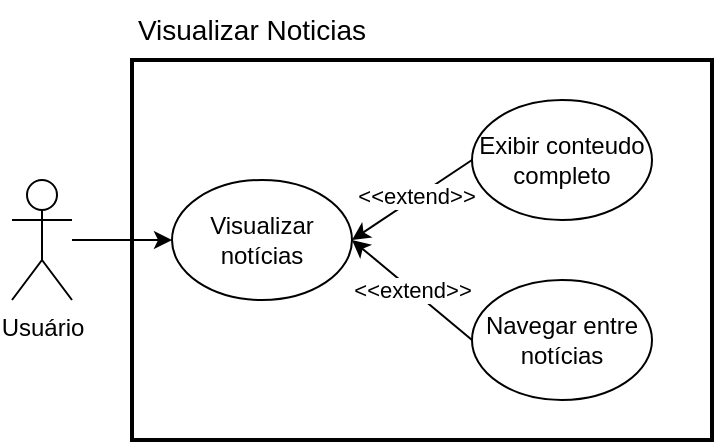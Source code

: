 <mxfile version="25.0.3">
  <diagram name="Página-1" id="1cbsp847_dYvQ5A0gbAo">
    <mxGraphModel dx="880" dy="468" grid="1" gridSize="10" guides="1" tooltips="1" connect="1" arrows="1" fold="1" page="1" pageScale="1" pageWidth="827" pageHeight="1169" math="0" shadow="0">
      <root>
        <mxCell id="0" />
        <mxCell id="1" parent="0" />
        <mxCell id="x0wBZL2Fk6DeMSG35ydD-13" style="edgeStyle=orthogonalEdgeStyle;rounded=0;orthogonalLoop=1;jettySize=auto;html=1;entryX=0;entryY=0.5;entryDx=0;entryDy=0;" parent="1" source="x0wBZL2Fk6DeMSG35ydD-1" target="x0wBZL2Fk6DeMSG35ydD-2" edge="1">
          <mxGeometry relative="1" as="geometry" />
        </mxCell>
        <mxCell id="x0wBZL2Fk6DeMSG35ydD-1" value="Usuário" style="shape=umlActor;verticalLabelPosition=bottom;verticalAlign=top;html=1;outlineConnect=0;" parent="1" vertex="1">
          <mxGeometry x="40" y="680" width="30" height="60" as="geometry" />
        </mxCell>
        <mxCell id="x0wBZL2Fk6DeMSG35ydD-2" value="Visualizar notícias" style="ellipse;whiteSpace=wrap;html=1;" parent="1" vertex="1">
          <mxGeometry x="120" y="680" width="90" height="60" as="geometry" />
        </mxCell>
        <mxCell id="x0wBZL2Fk6DeMSG35ydD-9" style="rounded=0;orthogonalLoop=1;jettySize=auto;html=1;exitX=0;exitY=0.5;exitDx=0;exitDy=0;entryX=1;entryY=0.5;entryDx=0;entryDy=0;" parent="1" source="x0wBZL2Fk6DeMSG35ydD-3" target="x0wBZL2Fk6DeMSG35ydD-2" edge="1">
          <mxGeometry relative="1" as="geometry" />
        </mxCell>
        <mxCell id="x0wBZL2Fk6DeMSG35ydD-11" value="&amp;lt;&amp;lt;extend&amp;gt;&amp;gt;" style="edgeLabel;html=1;align=center;verticalAlign=middle;resizable=0;points=[];" parent="x0wBZL2Fk6DeMSG35ydD-9" vertex="1" connectable="0">
          <mxGeometry relative="1" as="geometry">
            <mxPoint x="2" y="-2" as="offset" />
          </mxGeometry>
        </mxCell>
        <mxCell id="x0wBZL2Fk6DeMSG35ydD-3" value="Exibir conteudo completo" style="ellipse;whiteSpace=wrap;html=1;" parent="1" vertex="1">
          <mxGeometry x="270" y="640" width="90" height="60" as="geometry" />
        </mxCell>
        <mxCell id="x0wBZL2Fk6DeMSG35ydD-10" style="rounded=0;orthogonalLoop=1;jettySize=auto;html=1;exitX=0;exitY=0.5;exitDx=0;exitDy=0;" parent="1" source="x0wBZL2Fk6DeMSG35ydD-4" edge="1">
          <mxGeometry relative="1" as="geometry">
            <mxPoint x="210.0" y="710" as="targetPoint" />
          </mxGeometry>
        </mxCell>
        <mxCell id="x0wBZL2Fk6DeMSG35ydD-12" value="&amp;lt;&amp;lt;extend&amp;gt;&amp;gt;" style="edgeLabel;html=1;align=center;verticalAlign=middle;resizable=0;points=[];" parent="x0wBZL2Fk6DeMSG35ydD-10" vertex="1" connectable="0">
          <mxGeometry relative="1" as="geometry">
            <mxPoint as="offset" />
          </mxGeometry>
        </mxCell>
        <mxCell id="x0wBZL2Fk6DeMSG35ydD-4" value="Navegar entre notícias" style="ellipse;whiteSpace=wrap;html=1;" parent="1" vertex="1">
          <mxGeometry x="270" y="730" width="90" height="60" as="geometry" />
        </mxCell>
        <mxCell id="XP2mWD-ivQ1mz_QYvnUy-1" value="Visualizar Noticias" style="text;html=1;align=center;verticalAlign=middle;whiteSpace=wrap;rounded=0;fontSize=14;" vertex="1" parent="1">
          <mxGeometry x="100" y="590" width="120" height="30" as="geometry" />
        </mxCell>
        <mxCell id="XP2mWD-ivQ1mz_QYvnUy-2" value="" style="rounded=0;whiteSpace=wrap;html=1;fillColor=none;strokeWidth=2;" vertex="1" parent="1">
          <mxGeometry x="100" y="620" width="290" height="190" as="geometry" />
        </mxCell>
      </root>
    </mxGraphModel>
  </diagram>
</mxfile>
